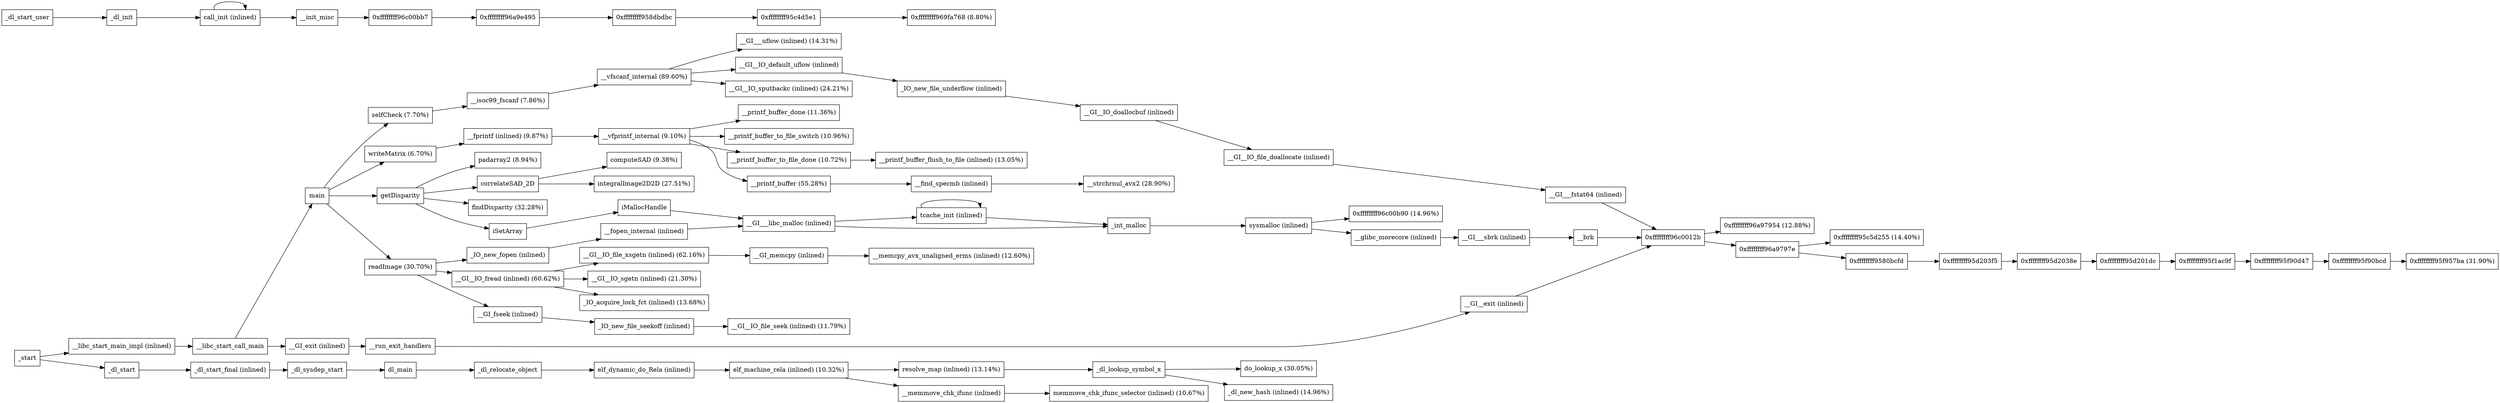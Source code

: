 digraph G {
  rankdir=LR;
  node [shape=box];
  "__vfscanf_internal" [label="__vfscanf_internal (89.60%)"];
  "__GI__IO_fread (inlined)" [label="__GI__IO_fread (inlined) (60.62%)"];
  "__GI__IO_file_xsgetn (inlined)" [label="__GI__IO_file_xsgetn (inlined) (62.16%)"];
  "__printf_buffer" [label="__printf_buffer (55.28%)"];
  "readImage" [label="readImage (30.70%)"];
  "findDisparity" [label="findDisparity (32.28%)"];
  "integralImage2D2D" [label="integralImage2D2D (27.51%)"];
  "__strchrnul_avx2" [label="__strchrnul_avx2 (28.90%)"];
  "__GI__IO_sputbackc (inlined)" [label="__GI__IO_sputbackc (inlined) (24.21%)"];
  "__GI__IO_sgetn (inlined)" [label="__GI__IO_sgetn (inlined) (21.30%)"];
  "_IO_acquire_lock_fct (inlined)" [label="_IO_acquire_lock_fct (inlined) (13.68%)"];
  "0xffffffff96a97954" [label="0xffffffff96a97954 (12.88%)"];
  "__GI___uflow (inlined)" [label="__GI___uflow (inlined) (14.31%)"];
  "selfCheck" [label="selfCheck (7.70%)"];
  "padarray2" [label="padarray2 (8.94%)"];
  "__printf_buffer_flush_to_file (inlined)" [label="__printf_buffer_flush_to_file (inlined) (13.05%)"];
  "0xffffffff95f957ba" [label="0xffffffff95f957ba (31.90%)"];
  "__printf_buffer_done" [label="__printf_buffer_done (11.36%)"];
  "__fprintf (inlined)" [label="__fprintf (inlined) (9.87%)"];
  "__printf_buffer_to_file_switch" [label="__printf_buffer_to_file_switch (10.96%)"];
  "0xffffffff96c00b90" [label="0xffffffff96c00b90 (14.96%)"];
  "__printf_buffer_to_file_done" [label="__printf_buffer_to_file_done (10.72%)"];
  "writeMatrix" [label="writeMatrix (6.70%)"];
  "computeSAD" [label="computeSAD (9.38%)"];
  "__isoc99_fscanf" [label="__isoc99_fscanf (7.86%)"];
  "__GI__IO_file_seek (inlined)" [label="__GI__IO_file_seek (inlined) (11.79%)"];
  "__vfprintf_internal" [label="__vfprintf_internal (9.10%)"];
  "__memcpy_avx_unaligned_erms (inlined)" [label="__memcpy_avx_unaligned_erms (inlined) (12.60%)"];
  "0xffffffff95c5d255" [label="0xffffffff95c5d255 (14.40%)"];
  "do_lookup_x" [label="do_lookup_x (30.05%)"];
  "resolve_map (inlined)" [label="resolve_map (inlined) (13.14%)"];
  "_dl_new_hash (inlined)" [label="_dl_new_hash (inlined) (14.96%)"];
  "elf_machine_rela (inlined)" [label="elf_machine_rela (inlined) (10.32%)"];
  "memmove_chk_ifunc_selector (inlined)" [label="memmove_chk_ifunc_selector (inlined) (10.67%)"];
  "0xffffffff969fa768" [label="0xffffffff969fa768 (8.80%)"];
  "_start" -> "__libc_start_main_impl (inlined)";
  "__libc_start_main_impl (inlined)" -> "__libc_start_call_main";
  "__libc_start_call_main" -> "main";
  "main" -> "selfCheck";
  "selfCheck" -> "__isoc99_fscanf";
  "__isoc99_fscanf" -> "__vfscanf_internal";
  "main" -> "readImage";
  "readImage" -> "__GI__IO_fread (inlined)";
  "__GI__IO_fread (inlined)" -> "__GI__IO_file_xsgetn (inlined)";
  "main" -> "writeMatrix";
  "writeMatrix" -> "__fprintf (inlined)";
  "__fprintf (inlined)" -> "__vfprintf_internal";
  "__vfprintf_internal" -> "__printf_buffer";
  "main" -> "getDisparity";
  "getDisparity" -> "findDisparity";
  "getDisparity" -> "correlateSAD_2D";
  "correlateSAD_2D" -> "integralImage2D2D";
  "__printf_buffer" -> "__find_specmb (inlined)";
  "__find_specmb (inlined)" -> "__strchrnul_avx2";
  "__vfscanf_internal" -> "__GI__IO_sputbackc (inlined)";
  "__GI__IO_fread (inlined)" -> "__GI__IO_sgetn (inlined)";
  "__GI__IO_fread (inlined)" -> "_IO_acquire_lock_fct (inlined)";
  "__libc_start_call_main" -> "__GI_exit (inlined)";
  "__GI_exit (inlined)" -> "__run_exit_handlers";
  "__run_exit_handlers" -> "__GI__exit (inlined)";
  "__GI__exit (inlined)" -> "0xffffffff96c0012b";
  "0xffffffff96c0012b" -> "0xffffffff96a97954";
  "__vfscanf_internal" -> "__GI___uflow (inlined)";
  "getDisparity" -> "padarray2";
  "__vfprintf_internal" -> "__printf_buffer_to_file_done";
  "__printf_buffer_to_file_done" -> "__printf_buffer_flush_to_file (inlined)";
  "__vfscanf_internal" -> "__GI__IO_default_uflow (inlined)";
  "__GI__IO_default_uflow (inlined)" -> "_IO_new_file_underflow (inlined)";
  "_IO_new_file_underflow (inlined)" -> "__GI__IO_doallocbuf (inlined)";
  "__GI__IO_doallocbuf (inlined)" -> "__GI__IO_file_doallocate (inlined)";
  "__GI__IO_file_doallocate (inlined)" -> "__GI___fstat64 (inlined)";
  "__GI___fstat64 (inlined)" -> "0xffffffff96c0012b";
  "0xffffffff96c0012b" -> "0xffffffff96a9797e";
  "0xffffffff96a9797e" -> "0xffffffff9580bcfd";
  "0xffffffff9580bcfd" -> "0xffffffff95d203f5";
  "0xffffffff95d203f5" -> "0xffffffff95d2038e";
  "0xffffffff95d2038e" -> "0xffffffff95d201dc";
  "0xffffffff95d201dc" -> "0xffffffff95f1ac9f";
  "0xffffffff95f1ac9f" -> "0xffffffff95f90d47";
  "0xffffffff95f90d47" -> "0xffffffff95f90bcd";
  "0xffffffff95f90bcd" -> "0xffffffff95f957ba";
  "__vfprintf_internal" -> "__printf_buffer_done";
  "__vfprintf_internal" -> "__printf_buffer_to_file_switch";
  "getDisparity" -> "iSetArray";
  "iSetArray" -> "iMallocHandle";
  "iMallocHandle" -> "__GI___libc_malloc (inlined)";
  "__GI___libc_malloc (inlined)" -> "_int_malloc";
  "_int_malloc" -> "sysmalloc (inlined)";
  "sysmalloc (inlined)" -> "0xffffffff96c00b90";
  "correlateSAD_2D" -> "computeSAD";
  "readImage" -> "__GI_fseek (inlined)";
  "__GI_fseek (inlined)" -> "_IO_new_file_seekoff (inlined)";
  "_IO_new_file_seekoff (inlined)" -> "__GI__IO_file_seek (inlined)";
  "__GI__IO_file_xsgetn (inlined)" -> "__GI_memcpy (inlined)";
  "__GI_memcpy (inlined)" -> "__memcpy_avx_unaligned_erms (inlined)";
  "readImage" -> "_IO_new_fopen (inlined)";
  "_IO_new_fopen (inlined)" -> "__fopen_internal (inlined)";
  "__fopen_internal (inlined)" -> "__GI___libc_malloc (inlined)";
  "__GI___libc_malloc (inlined)" -> "tcache_init (inlined)";
  "tcache_init (inlined)" -> "tcache_init (inlined)";
  "tcache_init (inlined)" -> "_int_malloc";
  "sysmalloc (inlined)" -> "__glibc_morecore (inlined)";
  "__glibc_morecore (inlined)" -> "__GI___sbrk (inlined)";
  "__GI___sbrk (inlined)" -> "__brk";
  "__brk" -> "0xffffffff96c0012b";
  "0xffffffff96a9797e" -> "0xffffffff95c5d255";
  "_start" -> "_dl_start";
  "_dl_start" -> "_dl_start_final (inlined)";
  "_dl_start_final (inlined)" -> "_dl_sysdep_start";
  "_dl_sysdep_start" -> "dl_main";
  "dl_main" -> "_dl_relocate_object";
  "_dl_relocate_object" -> "elf_dynamic_do_Rela (inlined)";
  "elf_dynamic_do_Rela (inlined)" -> "elf_machine_rela (inlined)";
  "elf_machine_rela (inlined)" -> "resolve_map (inlined)";
  "resolve_map (inlined)" -> "_dl_lookup_symbol_x";
  "_dl_lookup_symbol_x" -> "do_lookup_x";
  "_dl_lookup_symbol_x" -> "_dl_new_hash (inlined)";
  "elf_machine_rela (inlined)" -> "__memmove_chk_ifunc (inlined)";
  "__memmove_chk_ifunc (inlined)" -> "memmove_chk_ifunc_selector (inlined)";
  "0xffffffff96c00bb7" -> "0xffffffff96a9e495";
  "0xffffffff96a9e495" -> "0xffffffff958dbdbc";
  "0xffffffff958dbdbc" -> "0xffffffff95c4d5e1";
  "0xffffffff95c4d5e1" -> "0xffffffff969fa768";
  "_dl_start_user" -> "_dl_init";
  "_dl_init" -> "call_init (inlined)";
  "call_init (inlined)" -> "call_init (inlined)";
  "call_init (inlined)" -> "__init_misc";
  "__init_misc" -> "0xffffffff96c00bb7";
}
